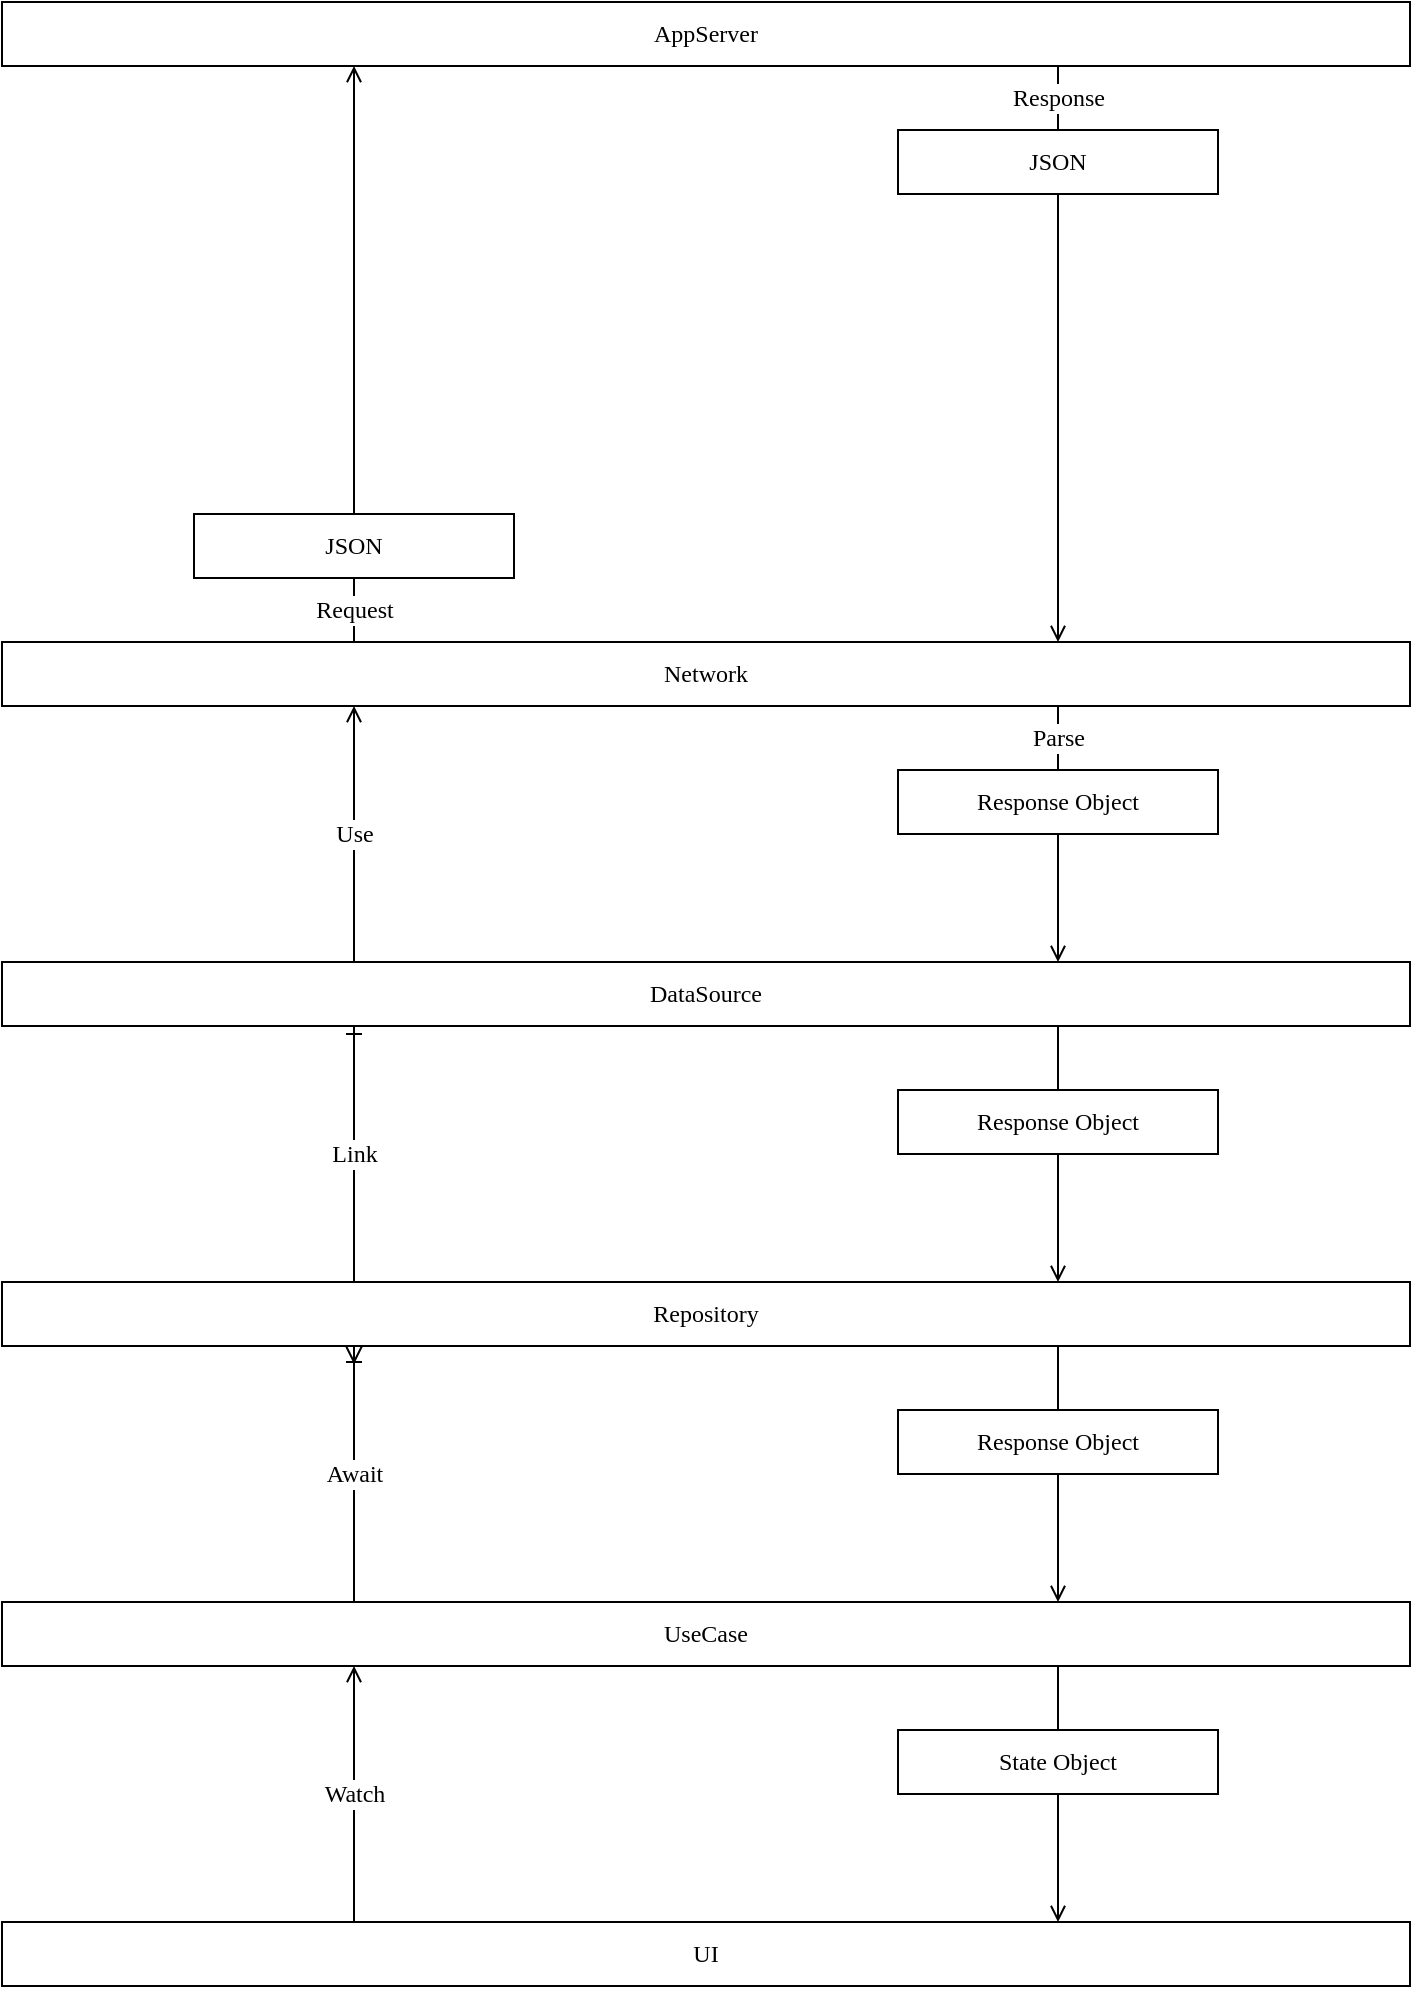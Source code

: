 <mxfile version="24.3.1" type="device">
  <diagram name="Application Architecture" id="TSBKuL5aVJlgpZzc7GTK">
    <mxGraphModel dx="1050" dy="556" grid="1" gridSize="8" guides="1" tooltips="1" connect="1" arrows="1" fold="1" page="1" pageScale="1" pageWidth="827" pageHeight="1169" math="0" shadow="0">
      <root>
        <mxCell id="0" />
        <mxCell id="1" parent="0" />
        <mxCell id="-pZkr9KZUMjZmnqGvAKF-1" value="AppServer" style="rounded=0;whiteSpace=wrap;html=1;fontSize=12;fontFamily=Cascadia Code;fontSource=https%3A%2F%2Ffonts.googleapis.com%2Fcss%3Ffamily%3DCascadia%2BCode;" vertex="1" parent="1">
          <mxGeometry x="64" y="64" width="704" height="32" as="geometry" />
        </mxCell>
        <mxCell id="-pZkr9KZUMjZmnqGvAKF-32" style="edgeStyle=orthogonalEdgeStyle;rounded=0;orthogonalLoop=1;jettySize=auto;html=1;exitX=0.25;exitY=0;exitDx=0;exitDy=0;entryX=0.25;entryY=1;entryDx=0;entryDy=0;strokeColor=default;align=center;verticalAlign=middle;fontFamily=Cascadia Code;fontSource=https%3A%2F%2Ffonts.googleapis.com%2Fcss%3Ffamily%3DCascadia%2BCode;fontSize=12;fontColor=default;labelBackgroundColor=default;resizable=0;endArrow=open;endFill=0;" edge="1" parent="1" source="-pZkr9KZUMjZmnqGvAKF-5" target="-pZkr9KZUMjZmnqGvAKF-30">
          <mxGeometry relative="1" as="geometry" />
        </mxCell>
        <mxCell id="-pZkr9KZUMjZmnqGvAKF-33" value="Use" style="edgeLabel;html=1;align=center;verticalAlign=middle;resizable=0;points=[];fontFamily=Cascadia Code;fontSource=https%3A%2F%2Ffonts.googleapis.com%2Fcss%3Ffamily%3DCascadia%2BCode;fontSize=12;fontColor=default;labelBackgroundColor=default;fillColor=none;gradientColor=none;" vertex="1" connectable="0" parent="-pZkr9KZUMjZmnqGvAKF-32">
          <mxGeometry relative="1" as="geometry">
            <mxPoint as="offset" />
          </mxGeometry>
        </mxCell>
        <mxCell id="-pZkr9KZUMjZmnqGvAKF-5" value="DataSource" style="rounded=0;whiteSpace=wrap;html=1;fontSize=12;fontFamily=Cascadia Code;fontSource=https%3A%2F%2Ffonts.googleapis.com%2Fcss%3Ffamily%3DCascadia%2BCode;" vertex="1" parent="1">
          <mxGeometry x="64" y="544" width="704" height="32" as="geometry" />
        </mxCell>
        <mxCell id="-pZkr9KZUMjZmnqGvAKF-22" style="edgeStyle=orthogonalEdgeStyle;rounded=0;orthogonalLoop=1;jettySize=auto;html=1;exitX=0.75;exitY=1;exitDx=0;exitDy=0;entryX=0.5;entryY=0;entryDx=0;entryDy=0;strokeColor=default;align=center;verticalAlign=middle;fontFamily=Cascadia Code;fontSource=https%3A%2F%2Ffonts.googleapis.com%2Fcss%3Ffamily%3DCascadia%2BCode;fontSize=12;fontColor=default;labelBackgroundColor=default;resizable=0;endArrow=none;endFill=0;" edge="1" parent="1" source="-pZkr9KZUMjZmnqGvAKF-6" target="-pZkr9KZUMjZmnqGvAKF-21">
          <mxGeometry relative="1" as="geometry" />
        </mxCell>
        <mxCell id="-pZkr9KZUMjZmnqGvAKF-29" style="edgeStyle=orthogonalEdgeStyle;rounded=0;orthogonalLoop=1;jettySize=auto;html=1;exitX=0.25;exitY=0;exitDx=0;exitDy=0;entryX=0.25;entryY=1;entryDx=0;entryDy=0;strokeColor=default;align=center;verticalAlign=middle;fontFamily=Cascadia Code;fontSource=https%3A%2F%2Ffonts.googleapis.com%2Fcss%3Ffamily%3DCascadia%2BCode;fontSize=12;fontColor=default;labelBackgroundColor=default;resizable=0;endArrow=ERone;endFill=0;" edge="1" parent="1" source="-pZkr9KZUMjZmnqGvAKF-6" target="-pZkr9KZUMjZmnqGvAKF-5">
          <mxGeometry relative="1" as="geometry" />
        </mxCell>
        <mxCell id="-pZkr9KZUMjZmnqGvAKF-31" value="Link" style="edgeLabel;html=1;align=center;verticalAlign=middle;resizable=0;points=[];fontFamily=Cascadia Code;fontSource=https%3A%2F%2Ffonts.googleapis.com%2Fcss%3Ffamily%3DCascadia%2BCode;fontSize=12;fontColor=default;labelBackgroundColor=default;fillColor=none;gradientColor=none;" vertex="1" connectable="0" parent="-pZkr9KZUMjZmnqGvAKF-29">
          <mxGeometry relative="1" as="geometry">
            <mxPoint as="offset" />
          </mxGeometry>
        </mxCell>
        <mxCell id="-pZkr9KZUMjZmnqGvAKF-6" value="Repository" style="rounded=0;whiteSpace=wrap;html=1;fontSize=12;fontFamily=Cascadia Code;fontSource=https%3A%2F%2Ffonts.googleapis.com%2Fcss%3Ffamily%3DCascadia%2BCode;" vertex="1" parent="1">
          <mxGeometry x="64" y="704" width="704" height="32" as="geometry" />
        </mxCell>
        <mxCell id="-pZkr9KZUMjZmnqGvAKF-18" style="edgeStyle=orthogonalEdgeStyle;rounded=0;orthogonalLoop=1;jettySize=auto;html=1;exitX=0.25;exitY=0;exitDx=0;exitDy=0;entryX=0.25;entryY=1;entryDx=0;entryDy=0;strokeColor=default;align=center;verticalAlign=middle;fontFamily=Cascadia Code;fontSource=https%3A%2F%2Ffonts.googleapis.com%2Fcss%3Ffamily%3DCascadia%2BCode;fontSize=12;fontColor=default;labelBackgroundColor=default;resizable=0;endArrow=ERoneToMany;endFill=0;" edge="1" parent="1" source="-pZkr9KZUMjZmnqGvAKF-7" target="-pZkr9KZUMjZmnqGvAKF-6">
          <mxGeometry relative="1" as="geometry" />
        </mxCell>
        <mxCell id="-pZkr9KZUMjZmnqGvAKF-19" value="Await" style="edgeLabel;html=1;align=center;verticalAlign=middle;resizable=0;points=[];fontFamily=Cascadia Code;fontSource=https%3A%2F%2Ffonts.googleapis.com%2Fcss%3Ffamily%3DCascadia%2BCode;fontSize=12;fontColor=default;labelBackgroundColor=default;fillColor=none;gradientColor=none;" vertex="1" connectable="0" parent="-pZkr9KZUMjZmnqGvAKF-18">
          <mxGeometry relative="1" as="geometry">
            <mxPoint as="offset" />
          </mxGeometry>
        </mxCell>
        <mxCell id="-pZkr9KZUMjZmnqGvAKF-7" value="UseCase" style="rounded=0;whiteSpace=wrap;html=1;fontSize=12;fontFamily=Cascadia Code;fontSource=https%3A%2F%2Ffonts.googleapis.com%2Fcss%3Ffamily%3DCascadia%2BCode;" vertex="1" parent="1">
          <mxGeometry x="64" y="864" width="704" height="32" as="geometry" />
        </mxCell>
        <mxCell id="-pZkr9KZUMjZmnqGvAKF-24" style="edgeStyle=orthogonalEdgeStyle;rounded=0;orthogonalLoop=1;jettySize=auto;html=1;exitX=0.25;exitY=0;exitDx=0;exitDy=0;entryX=0.25;entryY=1;entryDx=0;entryDy=0;strokeColor=default;align=center;verticalAlign=middle;fontFamily=Cascadia Code;fontSource=https%3A%2F%2Ffonts.googleapis.com%2Fcss%3Ffamily%3DCascadia%2BCode;fontSize=12;fontColor=default;labelBackgroundColor=default;resizable=0;endArrow=open;endFill=0;" edge="1" parent="1" source="-pZkr9KZUMjZmnqGvAKF-8" target="-pZkr9KZUMjZmnqGvAKF-7">
          <mxGeometry relative="1" as="geometry" />
        </mxCell>
        <mxCell id="-pZkr9KZUMjZmnqGvAKF-25" value="Watch" style="edgeLabel;html=1;align=center;verticalAlign=middle;resizable=0;points=[];fontFamily=Cascadia Code;fontSource=https%3A%2F%2Ffonts.googleapis.com%2Fcss%3Ffamily%3DCascadia%2BCode;fontSize=12;fontColor=default;labelBackgroundColor=default;fillColor=none;gradientColor=none;" vertex="1" connectable="0" parent="-pZkr9KZUMjZmnqGvAKF-24">
          <mxGeometry relative="1" as="geometry">
            <mxPoint as="offset" />
          </mxGeometry>
        </mxCell>
        <mxCell id="-pZkr9KZUMjZmnqGvAKF-8" value="UI" style="rounded=0;whiteSpace=wrap;html=1;fontSize=12;fontFamily=Cascadia Code;fontSource=https%3A%2F%2Ffonts.googleapis.com%2Fcss%3Ffamily%3DCascadia%2BCode;snapToPoint=0;" vertex="1" parent="1">
          <mxGeometry x="64" y="1024" width="704" height="32" as="geometry" />
        </mxCell>
        <mxCell id="-pZkr9KZUMjZmnqGvAKF-23" style="edgeStyle=orthogonalEdgeStyle;rounded=0;orthogonalLoop=1;jettySize=auto;html=1;exitX=0.5;exitY=1;exitDx=0;exitDy=0;entryX=0.75;entryY=0;entryDx=0;entryDy=0;strokeColor=default;align=center;verticalAlign=middle;fontFamily=Cascadia Code;fontSource=https%3A%2F%2Ffonts.googleapis.com%2Fcss%3Ffamily%3DCascadia%2BCode;fontSize=12;fontColor=default;labelBackgroundColor=default;resizable=0;endArrow=open;endFill=0;" edge="1" parent="1" source="-pZkr9KZUMjZmnqGvAKF-21" target="-pZkr9KZUMjZmnqGvAKF-7">
          <mxGeometry relative="1" as="geometry" />
        </mxCell>
        <mxCell id="-pZkr9KZUMjZmnqGvAKF-21" value="Response Object" style="rounded=0;whiteSpace=wrap;html=1;fontSize=12;fontFamily=Cascadia Code;fontSource=https%3A%2F%2Ffonts.googleapis.com%2Fcss%3Ffamily%3DCascadia%2BCode;" vertex="1" parent="1">
          <mxGeometry x="512" y="768" width="160" height="32" as="geometry" />
        </mxCell>
        <mxCell id="-pZkr9KZUMjZmnqGvAKF-26" style="edgeStyle=orthogonalEdgeStyle;rounded=0;orthogonalLoop=1;jettySize=auto;html=1;exitX=0.75;exitY=1;exitDx=0;exitDy=0;entryX=0.5;entryY=0;entryDx=0;entryDy=0;strokeColor=default;align=center;verticalAlign=middle;fontFamily=Cascadia Code;fontSource=https%3A%2F%2Ffonts.googleapis.com%2Fcss%3Ffamily%3DCascadia%2BCode;fontSize=12;fontColor=default;labelBackgroundColor=default;resizable=0;endArrow=none;endFill=0;" edge="1" parent="1" target="-pZkr9KZUMjZmnqGvAKF-28">
          <mxGeometry relative="1" as="geometry">
            <mxPoint x="592" y="896" as="sourcePoint" />
          </mxGeometry>
        </mxCell>
        <mxCell id="-pZkr9KZUMjZmnqGvAKF-27" style="edgeStyle=orthogonalEdgeStyle;rounded=0;orthogonalLoop=1;jettySize=auto;html=1;entryX=0.75;entryY=0;entryDx=0;entryDy=0;strokeColor=default;align=center;verticalAlign=middle;fontFamily=Cascadia Code;fontSource=https%3A%2F%2Ffonts.googleapis.com%2Fcss%3Ffamily%3DCascadia%2BCode;fontSize=12;fontColor=default;labelBackgroundColor=default;resizable=0;endArrow=open;endFill=0;" edge="1" parent="1">
          <mxGeometry relative="1" as="geometry">
            <mxPoint x="592" y="1024" as="targetPoint" />
            <mxPoint x="592" y="896" as="sourcePoint" />
          </mxGeometry>
        </mxCell>
        <mxCell id="-pZkr9KZUMjZmnqGvAKF-28" value="State Object" style="rounded=0;whiteSpace=wrap;html=1;fontSize=12;fontFamily=Cascadia Code;fontSource=https%3A%2F%2Ffonts.googleapis.com%2Fcss%3Ffamily%3DCascadia%2BCode;" vertex="1" parent="1">
          <mxGeometry x="512" y="928" width="160" height="32" as="geometry" />
        </mxCell>
        <mxCell id="-pZkr9KZUMjZmnqGvAKF-40" style="edgeStyle=orthogonalEdgeStyle;rounded=0;orthogonalLoop=1;jettySize=auto;html=1;exitX=0.25;exitY=0;exitDx=0;exitDy=0;entryX=0.5;entryY=1;entryDx=0;entryDy=0;strokeColor=default;align=center;verticalAlign=middle;fontFamily=Cascadia Code;fontSource=https%3A%2F%2Ffonts.googleapis.com%2Fcss%3Ffamily%3DCascadia%2BCode;fontSize=12;fontColor=default;labelBackgroundColor=default;resizable=0;endArrow=none;endFill=0;" edge="1" parent="1" source="-pZkr9KZUMjZmnqGvAKF-30" target="-pZkr9KZUMjZmnqGvAKF-39">
          <mxGeometry relative="1" as="geometry" />
        </mxCell>
        <mxCell id="-pZkr9KZUMjZmnqGvAKF-42" value="Request" style="edgeLabel;html=1;align=center;verticalAlign=middle;resizable=0;points=[];fontFamily=Cascadia Code;fontSource=https%3A%2F%2Ffonts.googleapis.com%2Fcss%3Ffamily%3DCascadia%2BCode;fontSize=12;fontColor=default;labelBackgroundColor=default;fillColor=none;gradientColor=none;" vertex="1" connectable="0" parent="-pZkr9KZUMjZmnqGvAKF-40">
          <mxGeometry relative="1" as="geometry">
            <mxPoint as="offset" />
          </mxGeometry>
        </mxCell>
        <mxCell id="-pZkr9KZUMjZmnqGvAKF-30" value="Network" style="rounded=0;whiteSpace=wrap;html=1;fontSize=12;fontFamily=Cascadia Code;fontSource=https%3A%2F%2Ffonts.googleapis.com%2Fcss%3Ffamily%3DCascadia%2BCode;" vertex="1" parent="1">
          <mxGeometry x="64" y="384" width="704" height="32" as="geometry" />
        </mxCell>
        <mxCell id="-pZkr9KZUMjZmnqGvAKF-36" style="edgeStyle=orthogonalEdgeStyle;rounded=0;orthogonalLoop=1;jettySize=auto;html=1;exitX=0.75;exitY=1;exitDx=0;exitDy=0;entryX=0.5;entryY=0;entryDx=0;entryDy=0;strokeColor=default;align=center;verticalAlign=middle;fontFamily=Cascadia Code;fontSource=https%3A%2F%2Ffonts.googleapis.com%2Fcss%3Ffamily%3DCascadia%2BCode;fontSize=12;fontColor=default;labelBackgroundColor=default;resizable=0;endArrow=none;endFill=0;" edge="1" parent="1" target="-pZkr9KZUMjZmnqGvAKF-38">
          <mxGeometry relative="1" as="geometry">
            <mxPoint x="592" y="96" as="sourcePoint" />
          </mxGeometry>
        </mxCell>
        <mxCell id="-pZkr9KZUMjZmnqGvAKF-43" value="Response" style="edgeLabel;html=1;align=center;verticalAlign=middle;resizable=0;points=[];fontFamily=Cascadia Code;fontSource=https%3A%2F%2Ffonts.googleapis.com%2Fcss%3Ffamily%3DCascadia%2BCode;fontSize=12;fontColor=default;labelBackgroundColor=default;fillColor=none;gradientColor=none;" vertex="1" connectable="0" parent="-pZkr9KZUMjZmnqGvAKF-36">
          <mxGeometry relative="1" as="geometry">
            <mxPoint as="offset" />
          </mxGeometry>
        </mxCell>
        <mxCell id="-pZkr9KZUMjZmnqGvAKF-37" style="edgeStyle=orthogonalEdgeStyle;rounded=0;orthogonalLoop=1;jettySize=auto;html=1;exitX=0.5;exitY=1;exitDx=0;exitDy=0;entryX=0.75;entryY=0;entryDx=0;entryDy=0;strokeColor=default;align=center;verticalAlign=middle;fontFamily=Cascadia Code;fontSource=https%3A%2F%2Ffonts.googleapis.com%2Fcss%3Ffamily%3DCascadia%2BCode;fontSize=12;fontColor=default;labelBackgroundColor=default;resizable=0;endArrow=open;endFill=0;" edge="1" parent="1" source="-pZkr9KZUMjZmnqGvAKF-38" target="-pZkr9KZUMjZmnqGvAKF-30">
          <mxGeometry relative="1" as="geometry">
            <mxPoint x="592" y="224" as="targetPoint" />
          </mxGeometry>
        </mxCell>
        <mxCell id="-pZkr9KZUMjZmnqGvAKF-38" value="JSON" style="rounded=0;whiteSpace=wrap;html=1;fontSize=12;fontFamily=Cascadia Code;fontSource=https%3A%2F%2Ffonts.googleapis.com%2Fcss%3Ffamily%3DCascadia%2BCode;" vertex="1" parent="1">
          <mxGeometry x="512" y="128" width="160" height="32" as="geometry" />
        </mxCell>
        <mxCell id="-pZkr9KZUMjZmnqGvAKF-41" style="edgeStyle=orthogonalEdgeStyle;rounded=0;orthogonalLoop=1;jettySize=auto;html=1;exitX=0.5;exitY=0;exitDx=0;exitDy=0;entryX=0.25;entryY=1;entryDx=0;entryDy=0;strokeColor=default;align=center;verticalAlign=middle;fontFamily=Cascadia Code;fontSource=https%3A%2F%2Ffonts.googleapis.com%2Fcss%3Ffamily%3DCascadia%2BCode;fontSize=12;fontColor=default;labelBackgroundColor=default;resizable=0;endArrow=open;endFill=0;" edge="1" parent="1" source="-pZkr9KZUMjZmnqGvAKF-39" target="-pZkr9KZUMjZmnqGvAKF-1">
          <mxGeometry relative="1" as="geometry" />
        </mxCell>
        <mxCell id="-pZkr9KZUMjZmnqGvAKF-39" value="JSON" style="rounded=0;whiteSpace=wrap;html=1;fontSize=12;fontFamily=Cascadia Code;fontSource=https%3A%2F%2Ffonts.googleapis.com%2Fcss%3Ffamily%3DCascadia%2BCode;" vertex="1" parent="1">
          <mxGeometry x="160" y="320" width="160" height="32" as="geometry" />
        </mxCell>
        <mxCell id="-pZkr9KZUMjZmnqGvAKF-44" style="edgeStyle=orthogonalEdgeStyle;rounded=0;orthogonalLoop=1;jettySize=auto;html=1;exitX=0.75;exitY=1;exitDx=0;exitDy=0;entryX=0.5;entryY=0;entryDx=0;entryDy=0;strokeColor=default;align=center;verticalAlign=middle;fontFamily=Cascadia Code;fontSource=https%3A%2F%2Ffonts.googleapis.com%2Fcss%3Ffamily%3DCascadia%2BCode;fontSize=12;fontColor=default;labelBackgroundColor=default;resizable=0;endArrow=none;endFill=0;" edge="1" parent="1" target="-pZkr9KZUMjZmnqGvAKF-46">
          <mxGeometry relative="1" as="geometry">
            <mxPoint x="592" y="416" as="sourcePoint" />
          </mxGeometry>
        </mxCell>
        <mxCell id="-pZkr9KZUMjZmnqGvAKF-50" value="Parse" style="edgeLabel;html=1;align=center;verticalAlign=middle;resizable=0;points=[];fontFamily=Cascadia Code;fontSource=https%3A%2F%2Ffonts.googleapis.com%2Fcss%3Ffamily%3DCascadia%2BCode;fontSize=12;fontColor=default;labelBackgroundColor=default;fillColor=none;gradientColor=none;" vertex="1" connectable="0" parent="-pZkr9KZUMjZmnqGvAKF-44">
          <mxGeometry relative="1" as="geometry">
            <mxPoint as="offset" />
          </mxGeometry>
        </mxCell>
        <mxCell id="-pZkr9KZUMjZmnqGvAKF-45" style="edgeStyle=orthogonalEdgeStyle;rounded=0;orthogonalLoop=1;jettySize=auto;html=1;exitX=0.5;exitY=1;exitDx=0;exitDy=0;entryX=0.75;entryY=0;entryDx=0;entryDy=0;strokeColor=default;align=center;verticalAlign=middle;fontFamily=Cascadia Code;fontSource=https%3A%2F%2Ffonts.googleapis.com%2Fcss%3Ffamily%3DCascadia%2BCode;fontSize=12;fontColor=default;labelBackgroundColor=default;resizable=0;endArrow=open;endFill=0;" edge="1" parent="1" source="-pZkr9KZUMjZmnqGvAKF-46">
          <mxGeometry relative="1" as="geometry">
            <mxPoint x="592" y="544" as="targetPoint" />
          </mxGeometry>
        </mxCell>
        <mxCell id="-pZkr9KZUMjZmnqGvAKF-46" value="Response Object" style="rounded=0;whiteSpace=wrap;html=1;fontSize=12;fontFamily=Cascadia Code;fontSource=https%3A%2F%2Ffonts.googleapis.com%2Fcss%3Ffamily%3DCascadia%2BCode;" vertex="1" parent="1">
          <mxGeometry x="512" y="448" width="160" height="32" as="geometry" />
        </mxCell>
        <mxCell id="-pZkr9KZUMjZmnqGvAKF-47" style="edgeStyle=orthogonalEdgeStyle;rounded=0;orthogonalLoop=1;jettySize=auto;html=1;exitX=0.75;exitY=1;exitDx=0;exitDy=0;entryX=0.5;entryY=0;entryDx=0;entryDy=0;strokeColor=default;align=center;verticalAlign=middle;fontFamily=Cascadia Code;fontSource=https%3A%2F%2Ffonts.googleapis.com%2Fcss%3Ffamily%3DCascadia%2BCode;fontSize=12;fontColor=default;labelBackgroundColor=default;resizable=0;endArrow=none;endFill=0;" edge="1" parent="1" target="-pZkr9KZUMjZmnqGvAKF-49">
          <mxGeometry relative="1" as="geometry">
            <mxPoint x="592" y="576" as="sourcePoint" />
          </mxGeometry>
        </mxCell>
        <mxCell id="-pZkr9KZUMjZmnqGvAKF-48" style="edgeStyle=orthogonalEdgeStyle;rounded=0;orthogonalLoop=1;jettySize=auto;html=1;exitX=0.5;exitY=1;exitDx=0;exitDy=0;entryX=0.75;entryY=0;entryDx=0;entryDy=0;strokeColor=default;align=center;verticalAlign=middle;fontFamily=Cascadia Code;fontSource=https%3A%2F%2Ffonts.googleapis.com%2Fcss%3Ffamily%3DCascadia%2BCode;fontSize=12;fontColor=default;labelBackgroundColor=default;resizable=0;endArrow=open;endFill=0;" edge="1" parent="1" source="-pZkr9KZUMjZmnqGvAKF-49">
          <mxGeometry relative="1" as="geometry">
            <mxPoint x="592" y="704" as="targetPoint" />
          </mxGeometry>
        </mxCell>
        <mxCell id="-pZkr9KZUMjZmnqGvAKF-49" value="Response Object" style="rounded=0;whiteSpace=wrap;html=1;fontSize=12;fontFamily=Cascadia Code;fontSource=https%3A%2F%2Ffonts.googleapis.com%2Fcss%3Ffamily%3DCascadia%2BCode;" vertex="1" parent="1">
          <mxGeometry x="512" y="608" width="160" height="32" as="geometry" />
        </mxCell>
      </root>
    </mxGraphModel>
  </diagram>
</mxfile>
